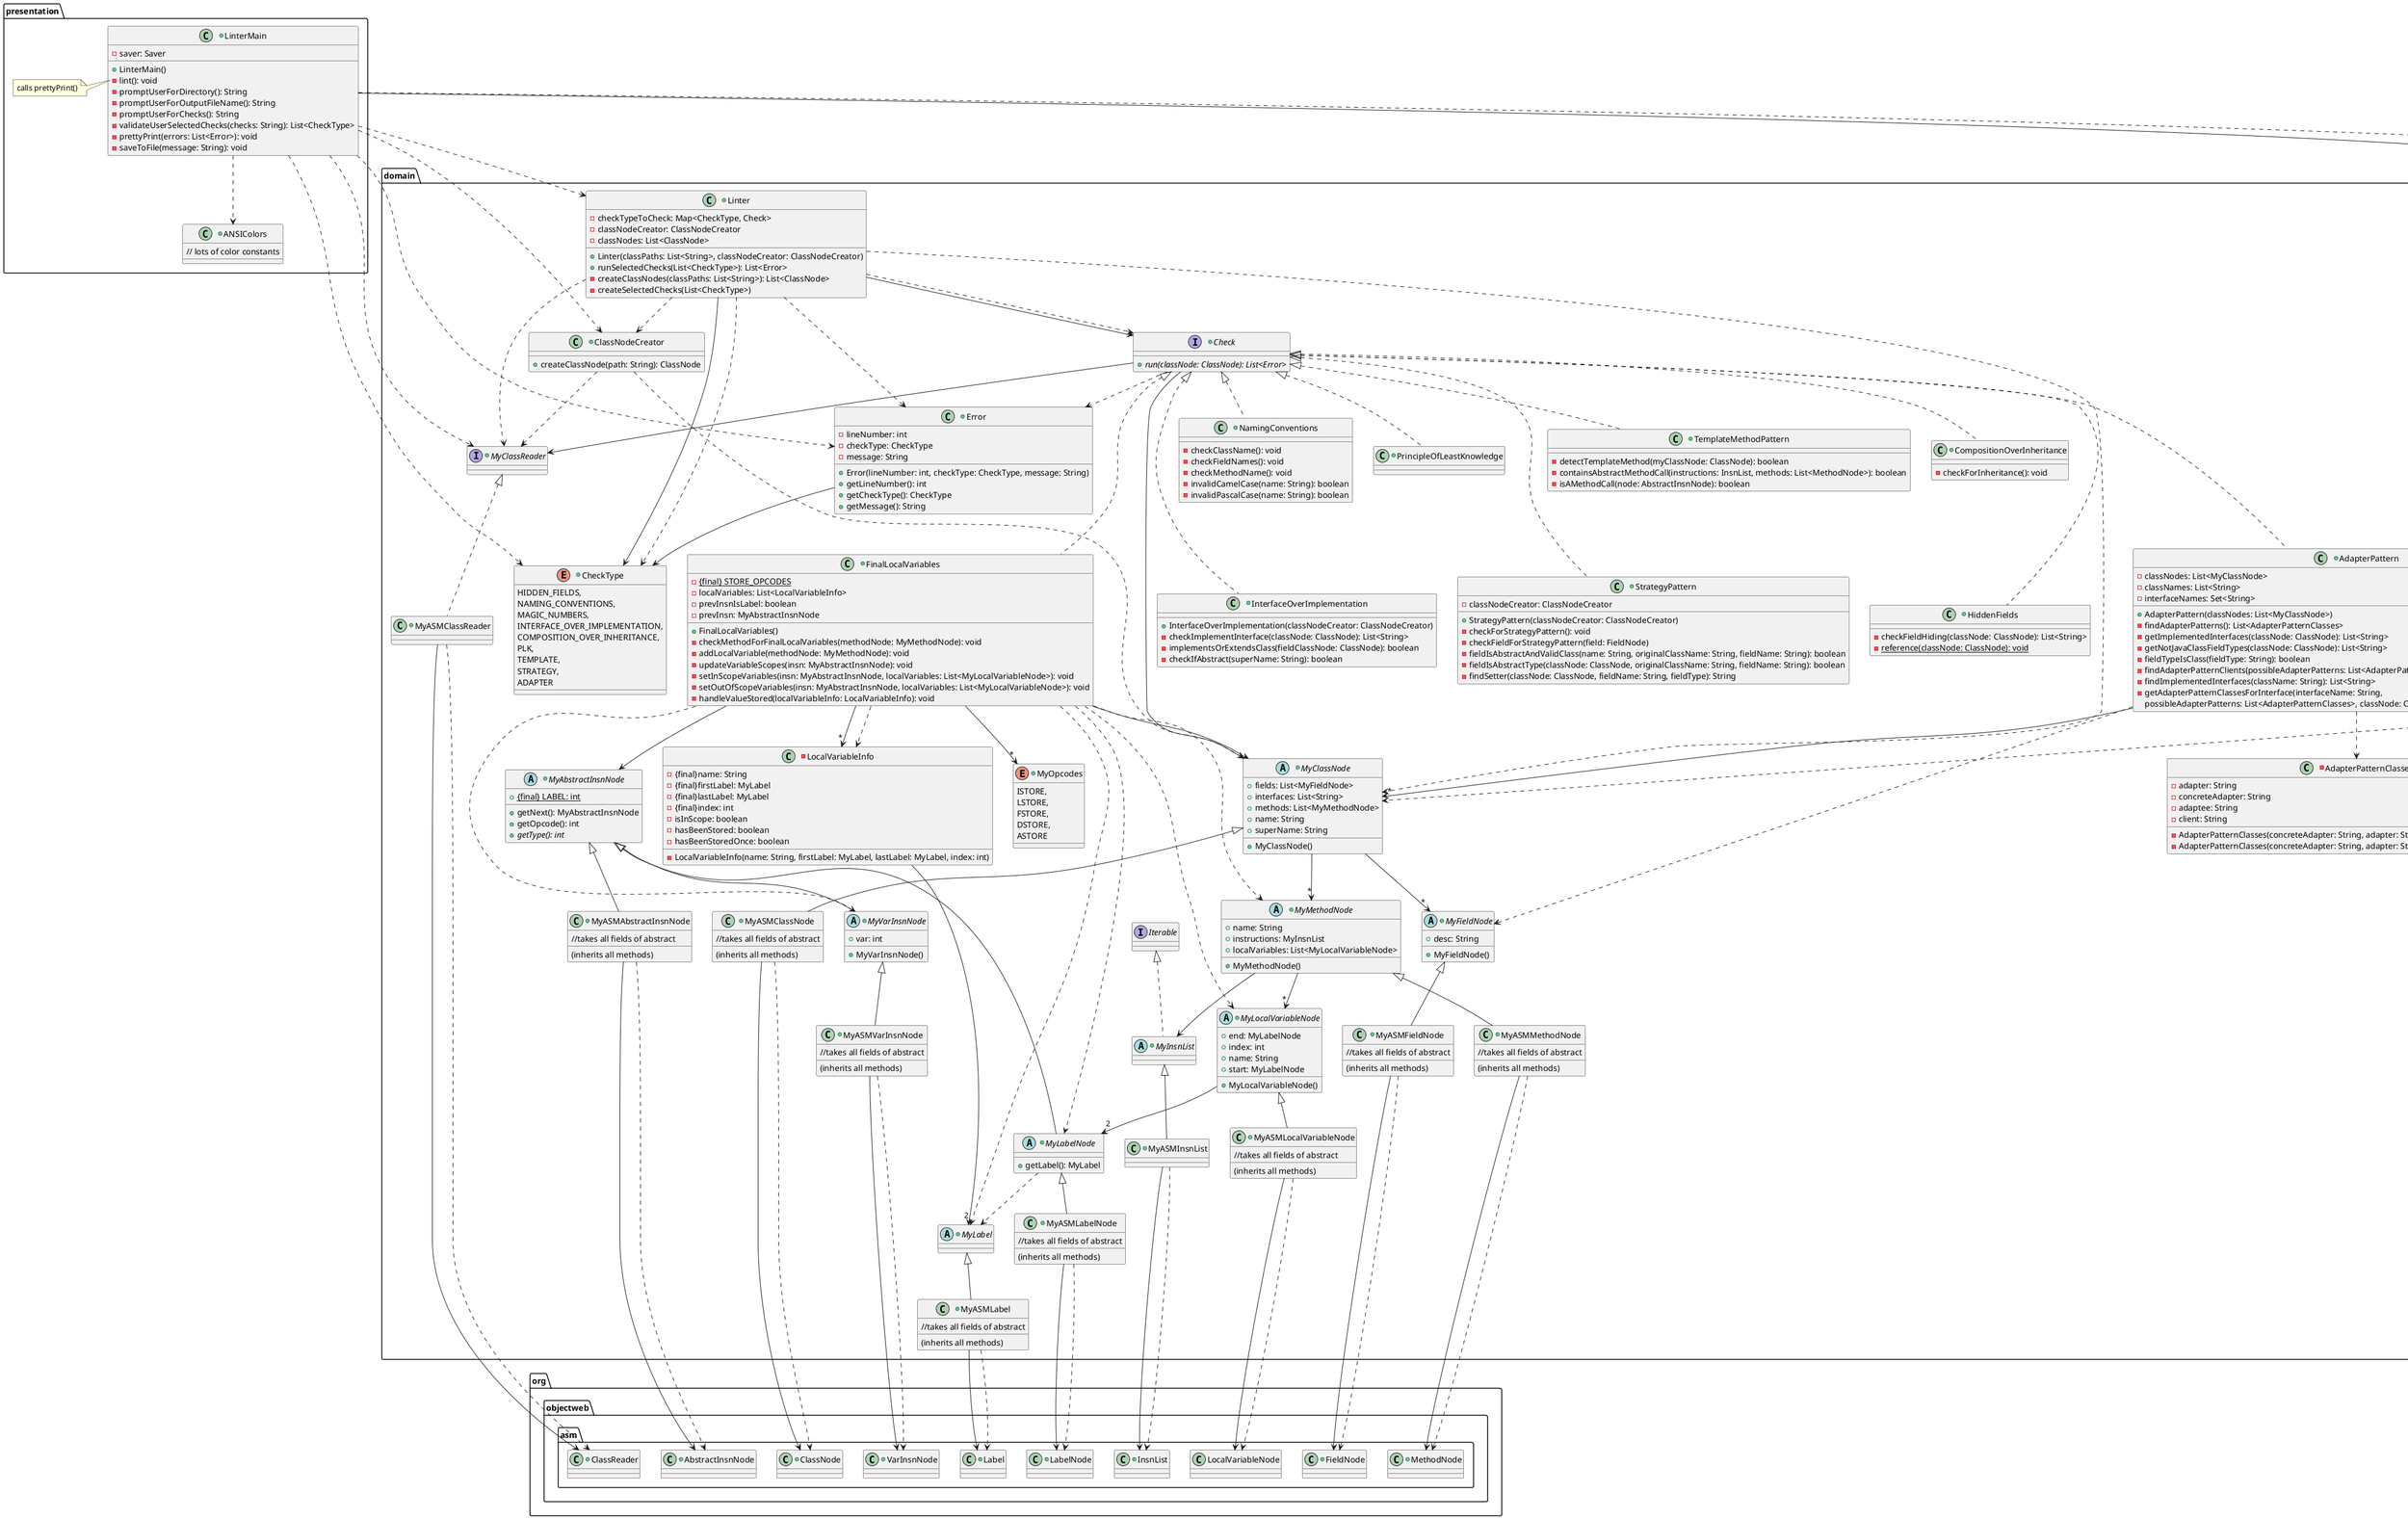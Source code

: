 @startuml
package presentation {
+class ANSIColors {
// lots of color constants
}

+class LinterMain {
-saver: Saver
+LinterMain()
-lint(): void
-promptUserForDirectory(): String
-promptUserForOutputFileName(): String
-promptUserForChecks(): String
-validateUserSelectedChecks(checks: String): List<CheckType>
-prettyPrint(errors: List<Error>): void
-saveToFile(message: String): void
}
note left of LinterMain::lint
    calls prettyPrint()
end note
}

package domain {
+class AdapterPattern {
-classNodes: List<MyClassNode>
-classNames: List<String>
-interfaceNames: Set<String>
+AdapterPattern(classNodes: List<MyClassNode>)
-findAdapterPatterns(): List<AdapterPatternClasses>
-getImplementedInterfaces(classNode: ClassNode): List<String>
-getNotJavaClassFieldTypes(classNode: ClassNode): List<String>
-fieldTypeIsClass(fieldType: String): boolean
-findAdapterPatternClients(possibleAdapterPatterns: List<AdapterPatternClasses>): List<AdapterPatternClasses>
-findImplementedInterfaces(className: String): List<String>
-getAdapterPatternClassesForInterface(interfaceName: String,
possibleAdapterPatterns: List<AdapterPatternClasses>, classNode: ClassNode): List<AdapterPatternClasses>
}

-class AdapterPatternClasses {
-adapter: String
-concreteAdapter: String
-adaptee: String
-client: String
-AdapterPatternClasses(concreteAdapter: String, adapter: String, adaptee: String, client: String)
-AdapterPatternClasses(concreteAdapter: String, adapter: String, adaptee: String)
}

+interface Check {
+{abstract}run(classNode: ClassNode): List<Error>
}

+enum CheckType {
HIDDEN_FIELDS,
NAMING_CONVENTIONS,
MAGIC_NUMBERS,
INTERFACE_OVER_IMPLEMENTATION,
COMPOSITION_OVER_INHERITANCE,
PLK,
TEMPLATE,
STRATEGY,
ADAPTER
}

+class ClassNodeCreator {
+createClassNode(path: String): ClassNode
}

+class CompositionOverInheritance implements Check {
-checkForInheritance(): void
}

+class Error {
-lineNumber: int
-checkType: CheckType
-message: String
+Error(lineNumber: int, checkType: CheckType, message: String)
+getLineNumber(): int
+getCheckType(): CheckType
+getMessage(): String
}

+class FinalLocalVariables {
-{static}{final} STORE_OPCODES
-localVariables: List<LocalVariableInfo>
-prevInsnIsLabel: boolean
-prevInsn: MyAbstractInsnNode
+FinalLocalVariables()
-checkMethodForFinalLocalVariables(methodNode: MyMethodNode): void
-addLocalVariable(methodNode: MyMethodNode): void
-updateVariableScopes(insn: MyAbstractInsnNode): void
-setInScopeVariables(insn: MyAbstractInsnNode, localVariables: List<MyLocalVariableNode>): void
-setOutOfScopeVariables(insn: MyAbstractInsnNode, localVariables: List<MyLocalVariableNode>): void
-handleValueStored(localVariableInfo: LocalVariableInfo): void
}

+class HiddenFields {
-checkFieldHiding(classNode: ClassNode): List<String>
-{static} reference(classNode: ClassNode): void
}

+class InterfaceOverImplementation {
+InterfaceOverImplementation(classNodeCreator: ClassNodeCreator)
-checkImplementInterface(classNode: ClassNode): List<String>
-implementsOrExtendsClass(fieldClassNode: ClassNode): boolean
-checkIfAbstract(superName: String): boolean
}

+class Linter {
-checkTypeToCheck: Map<CheckType, Check>
-classNodeCreator: ClassNodeCreator
-classNodes: List<ClassNode>
+Linter(classPaths: List<String>, classNodeCreator: ClassNodeCreator)
+runSelectedChecks(List<CheckType>): List<Error>
-createClassNodes(classPaths: List<String>): List<ClassNode>
-createSelectedChecks(List<CheckType>)
}

-class LocalVariableInfo {
-{final}name: String
-{final}firstLabel: MyLabel
-{final}lastLabel: MyLabel
-{final}index: int
-isInScope: boolean
-hasBeenStored: boolean
-hasBeenStoredOnce: boolean
-LocalVariableInfo(name: String, firstLabel: MyLabel, lastLabel: MyLabel, index: int)
}

+abstract class MyAbstractInsnNode {
+{static}{final} LABEL: int
+getNext(): MyAbstractInsnNode
+getOpcode(): int
+{abstract}getType(): int
}

+class MyASMAbstractInsnNode extends MyAbstractInsnNode {
//takes all fields of abstract
(inherits all methods)
}

+class MyASMClassNode extends MyClassNode {
//takes all fields of abstract
(inherits all methods)
}

+class MyASMClassReader implements MyClassReader {
}

+class MyASMFieldNode extends MyFieldNode {
//takes all fields of abstract
(inherits all methods)
}

+class MyASMInsnList extends MyInsnList {
}

+class MyASMLabel extends MyLabel {
//takes all fields of abstract
(inherits all methods)
}

+class MyASMLabelNode extends MyLabelNode {
//takes all fields of abstract
(inherits all methods)
}

+class MyASMLocalVariableNode extends MyLocalVariableNode {
//takes all fields of abstract
(inherits all methods)
}

+class MyASMMethodNode extends MyMethodNode {
//takes all fields of abstract
(inherits all methods)
}

+class MyASMVarInsnNode extends MyVarInsnNode {
//takes all fields of abstract
(inherits all methods)
}

+abstract class MyClassNode {
+fields: List<MyFieldNode>
+interfaces: List<String>
+methods: List<MyMethodNode>
+name: String
+superName: String
+MyClassNode()
}

+interface MyClassReader {
}

+abstract class MyFieldNode {
+desc: String
+MyFieldNode()
}

+abstract class MyInsnList implements Iterable {
}

+abstract class MyLabel {
}

+abstract class MyLabelNode extends MyAbstractInsnNode {
+getLabel(): MyLabel
}

+abstract class MyLocalVariableNode {
+end: MyLabelNode
+index: int
+name: String
+start: MyLabelNode
+MyLocalVariableNode()
}

+abstract class MyMethodNode {
+name: String
+instructions: MyInsnList
+localVariables: List<MyLocalVariableNode>
+MyMethodNode()
}

+enum MyOpcodes {
ISTORE,
LSTORE,
FSTORE,
DSTORE,
ASTORE
}

+abstract class MyVarInsnNode extends MyAbstractInsnNode{
+var: int
+MyVarInsnNode()
}

+class NamingConventions implements Check {
-checkClassName(): void
-checkFieldNames(): void
-checkMethodName(): void
-invalidCamelCase(name: String): boolean
-invalidPascalCase(name: String): boolean
}

+class PrincipleOfLeastKnowledge implements Check {
}

+class StrategyPattern {
-classNodeCreator: ClassNodeCreator
+StrategyPattern(classNodeCreator: ClassNodeCreator)
-checkForStrategyPattern(): void
-checkFieldForStrategyPattern(field: FieldNode)
-fieldIsAbstractAndValidClass(name: String, originalClassName: String, fieldName: String): boolean
-fieldIsAbstractType(classNode: ClassNode, originalClassName: String, fieldName: String): boolean
-findSetter(classNode: ClassNode, fieldName: String, fieldType): String
}

+class TemplateMethodPattern implements Check {
-detectTemplateMethod(myClassNode: ClassNode): boolean
-containsAbstractMethodCall(instructions: InsnList, methods: List<MethodNode>): boolean
-isAMethodCall(node: AbstractInsnNode): boolean
}
}

package datasource {
+class ErrorSaver implements Saver {
+saveError(message: String): void
}

+interface Saver {
+{abstract} saveError(message: String): void
}
}

package org.objectweb.asm {
+class AbstractInsnNode {
}

+class ClassNode {
}

+class ClassReader {
}

+class FieldNode {
}

+class InsnList {
}

+class Label {
}

+class LabelNode {
}

+class MethodNode {
}

+class VarInsnNode {
}
}

AdapterPattern ..> AdapterPatternClasses
AdapterPattern -->"*" MyClassNode
AdapterPattern ..> MyFieldNode

Check ..> Error
Check --> domain.MyClassNode
Check --> domain.MyClassReader

Check <|... AdapterPattern
Check <|... FinalLocalVariables
Check <|... HiddenFields
Check <|... InterfaceOverImplementation
Check <|... StrategyPattern

ClassNodeCreator ..> MyClassNode
ClassNodeCreator ..> MyClassReader

Error --> CheckType

FinalLocalVariables -->"*" LocalVariableInfo
FinalLocalVariables ..> LocalVariableInfo
FinalLocalVariables --> MyAbstractInsnNode
FinalLocalVariables --> MyClassNode
FinalLocalVariables ..> MyLabel
FinalLocalVariables ..> MyLabelNode
FinalLocalVariables ..> MyLocalVariableNode
FinalLocalVariables ..> MyMethodNode
FinalLocalVariables -->"*" MyOpcodes
FinalLocalVariables ..> MyVarInsnNode

Linter --> Check
Linter ..> Check
Linter --> CheckType
Linter ..> CheckType
Linter ..> Error
Linter ..> domain.MyClassNode
Linter ..> domain.MyClassReader
Linter ..> ClassNodeCreator

LinterMain ..> ANSIColors
LinterMain .down.> CheckType
LinterMain .down.> Error
LinterMain .down.> Linter
LinterMain .down.> domain.MyClassNode
LinterMain .down.> domain.MyClassReader
LinterMain ..> ClassNodeCreator
LinterMain -down-> Saver

LocalVariableInfo -->"2" MyLabel

MyASMAbstractInsnNode --> org.objectweb.asm.AbstractInsnNode
MyASMAbstractInsnNode ..> org.objectweb.asm.AbstractInsnNode

MyASMClassNode --> org.objectweb.asm.ClassNode
MyASMClassNode ..> org.objectweb.asm.ClassNode

MyASMClassReader --> org.objectweb.asm.ClassReader
MyASMClassReader ..> org.objectweb.asm.ClassReader

MyASMFieldNode --> org.objectweb.asm.FieldNode
MyASMFieldNode ..> org.objectweb.asm.FieldNode

MyASMInsnList --> org.objectweb.asm.InsnList
MyASMInsnList ..> org.objectweb.asm.InsnList

MyASMLabel --> org.objectweb.asm.Label
MyASMLabel ..> org.objectweb.asm.Label

MyASMLabelNode --> org.objectweb.asm.LabelNode
MyASMLabelNode ..> org.objectweb.asm.LabelNode

MyASMLocalVariableNode --> org.objectweb.asm.LocalVariableNode
MyASMLocalVariableNode ..> org.objectweb.asm.LocalVariableNode

MyASMMethodNode --> org.objectweb.asm.MethodNode
MyASMMethodNode ..> org.objectweb.asm.MethodNode

MyASMVarInsnNode --> org.objectweb.asm.VarInsnNode
MyASMVarInsnNode ..> org.objectweb.asm.VarInsnNode

MyClassNode -->"*" MyFieldNode
MyClassNode -->"*" MyMethodNode

MyLabelNode ..> MyLabel

MyLocalVariableNode -->"2" MyLabelNode

MyMethodNode --> MyInsnList
MyMethodNode -->"*" MyLocalVariableNode
@enduml